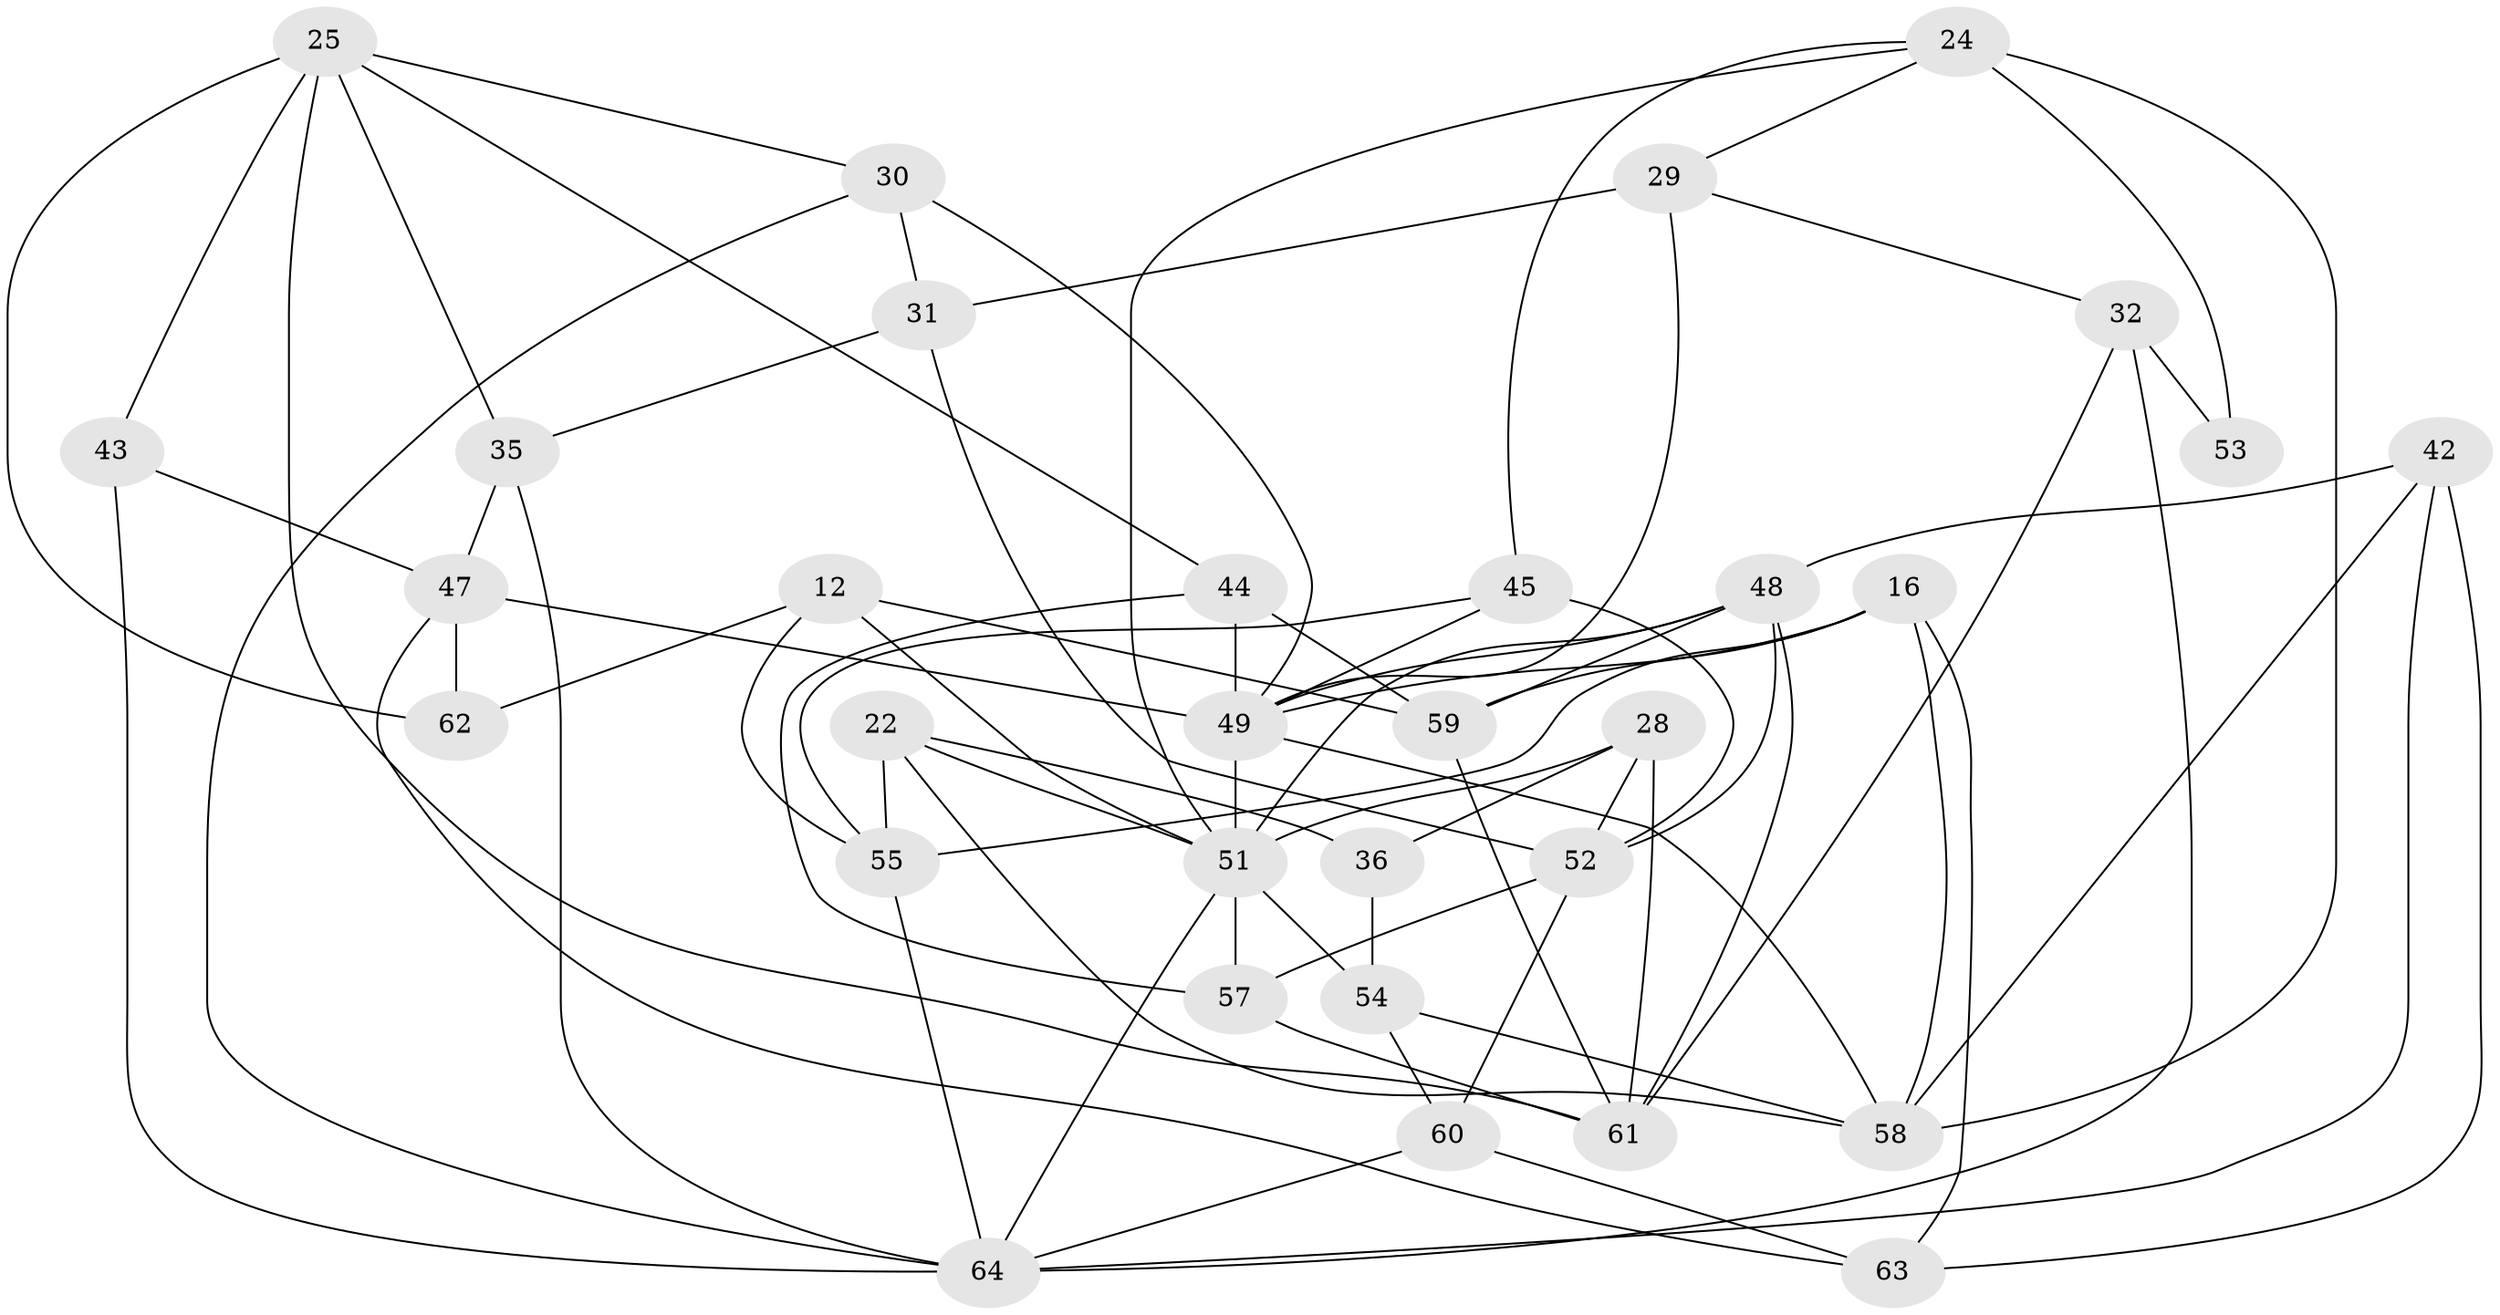 // original degree distribution, {4: 1.0}
// Generated by graph-tools (version 1.1) at 2025/59/03/09/25 04:59:00]
// undirected, 32 vertices, 76 edges
graph export_dot {
graph [start="1"]
  node [color=gray90,style=filled];
  12;
  16 [super="+7"];
  22;
  24 [super="+4+9"];
  25 [super="+18"];
  28 [super="+23"];
  29;
  30;
  31;
  32 [super="+27"];
  35;
  36;
  42;
  43;
  44;
  45;
  47 [super="+17"];
  48 [super="+15+33"];
  49 [super="+26+6+13+41"];
  51 [super="+38+40"];
  52 [super="+19"];
  53;
  54;
  55 [super="+37"];
  57 [super="+46"];
  58 [super="+11+50"];
  59 [super="+56"];
  60;
  61 [super="+14"];
  62;
  63;
  64 [super="+5+34+39"];
  12 -- 51;
  12 -- 62;
  12 -- 55;
  12 -- 59;
  16 -- 63;
  16 -- 55;
  16 -- 49;
  16 -- 58;
  16 -- 59 [weight=2];
  22 -- 36;
  22 -- 55;
  22 -- 58;
  22 -- 51;
  24 -- 58 [weight=2];
  24 -- 51 [weight=2];
  24 -- 29;
  24 -- 53 [weight=2];
  24 -- 45;
  25 -- 30;
  25 -- 35;
  25 -- 44;
  25 -- 43;
  25 -- 61;
  25 -- 62;
  28 -- 36 [weight=2];
  28 -- 52;
  28 -- 61;
  28 -- 51 [weight=2];
  29 -- 32;
  29 -- 31;
  29 -- 49;
  30 -- 31;
  30 -- 49;
  30 -- 64;
  31 -- 35;
  31 -- 52;
  32 -- 53 [weight=2];
  32 -- 64 [weight=2];
  32 -- 61;
  35 -- 47;
  35 -- 64;
  36 -- 54;
  42 -- 63;
  42 -- 64;
  42 -- 58;
  42 -- 48;
  43 -- 47 [weight=2];
  43 -- 64;
  44 -- 59;
  44 -- 57;
  44 -- 49;
  45 -- 55;
  45 -- 52;
  45 -- 49;
  47 -- 62 [weight=2];
  47 -- 63;
  47 -- 49 [weight=2];
  48 -- 59;
  48 -- 49;
  48 -- 52 [weight=2];
  48 -- 61 [weight=2];
  48 -- 51;
  49 -- 58 [weight=2];
  49 -- 51 [weight=4];
  51 -- 64;
  51 -- 57;
  51 -- 54;
  52 -- 57 [weight=2];
  52 -- 60;
  54 -- 58;
  54 -- 60;
  55 -- 64 [weight=2];
  57 -- 61 [weight=2];
  59 -- 61;
  60 -- 64;
  60 -- 63;
}
